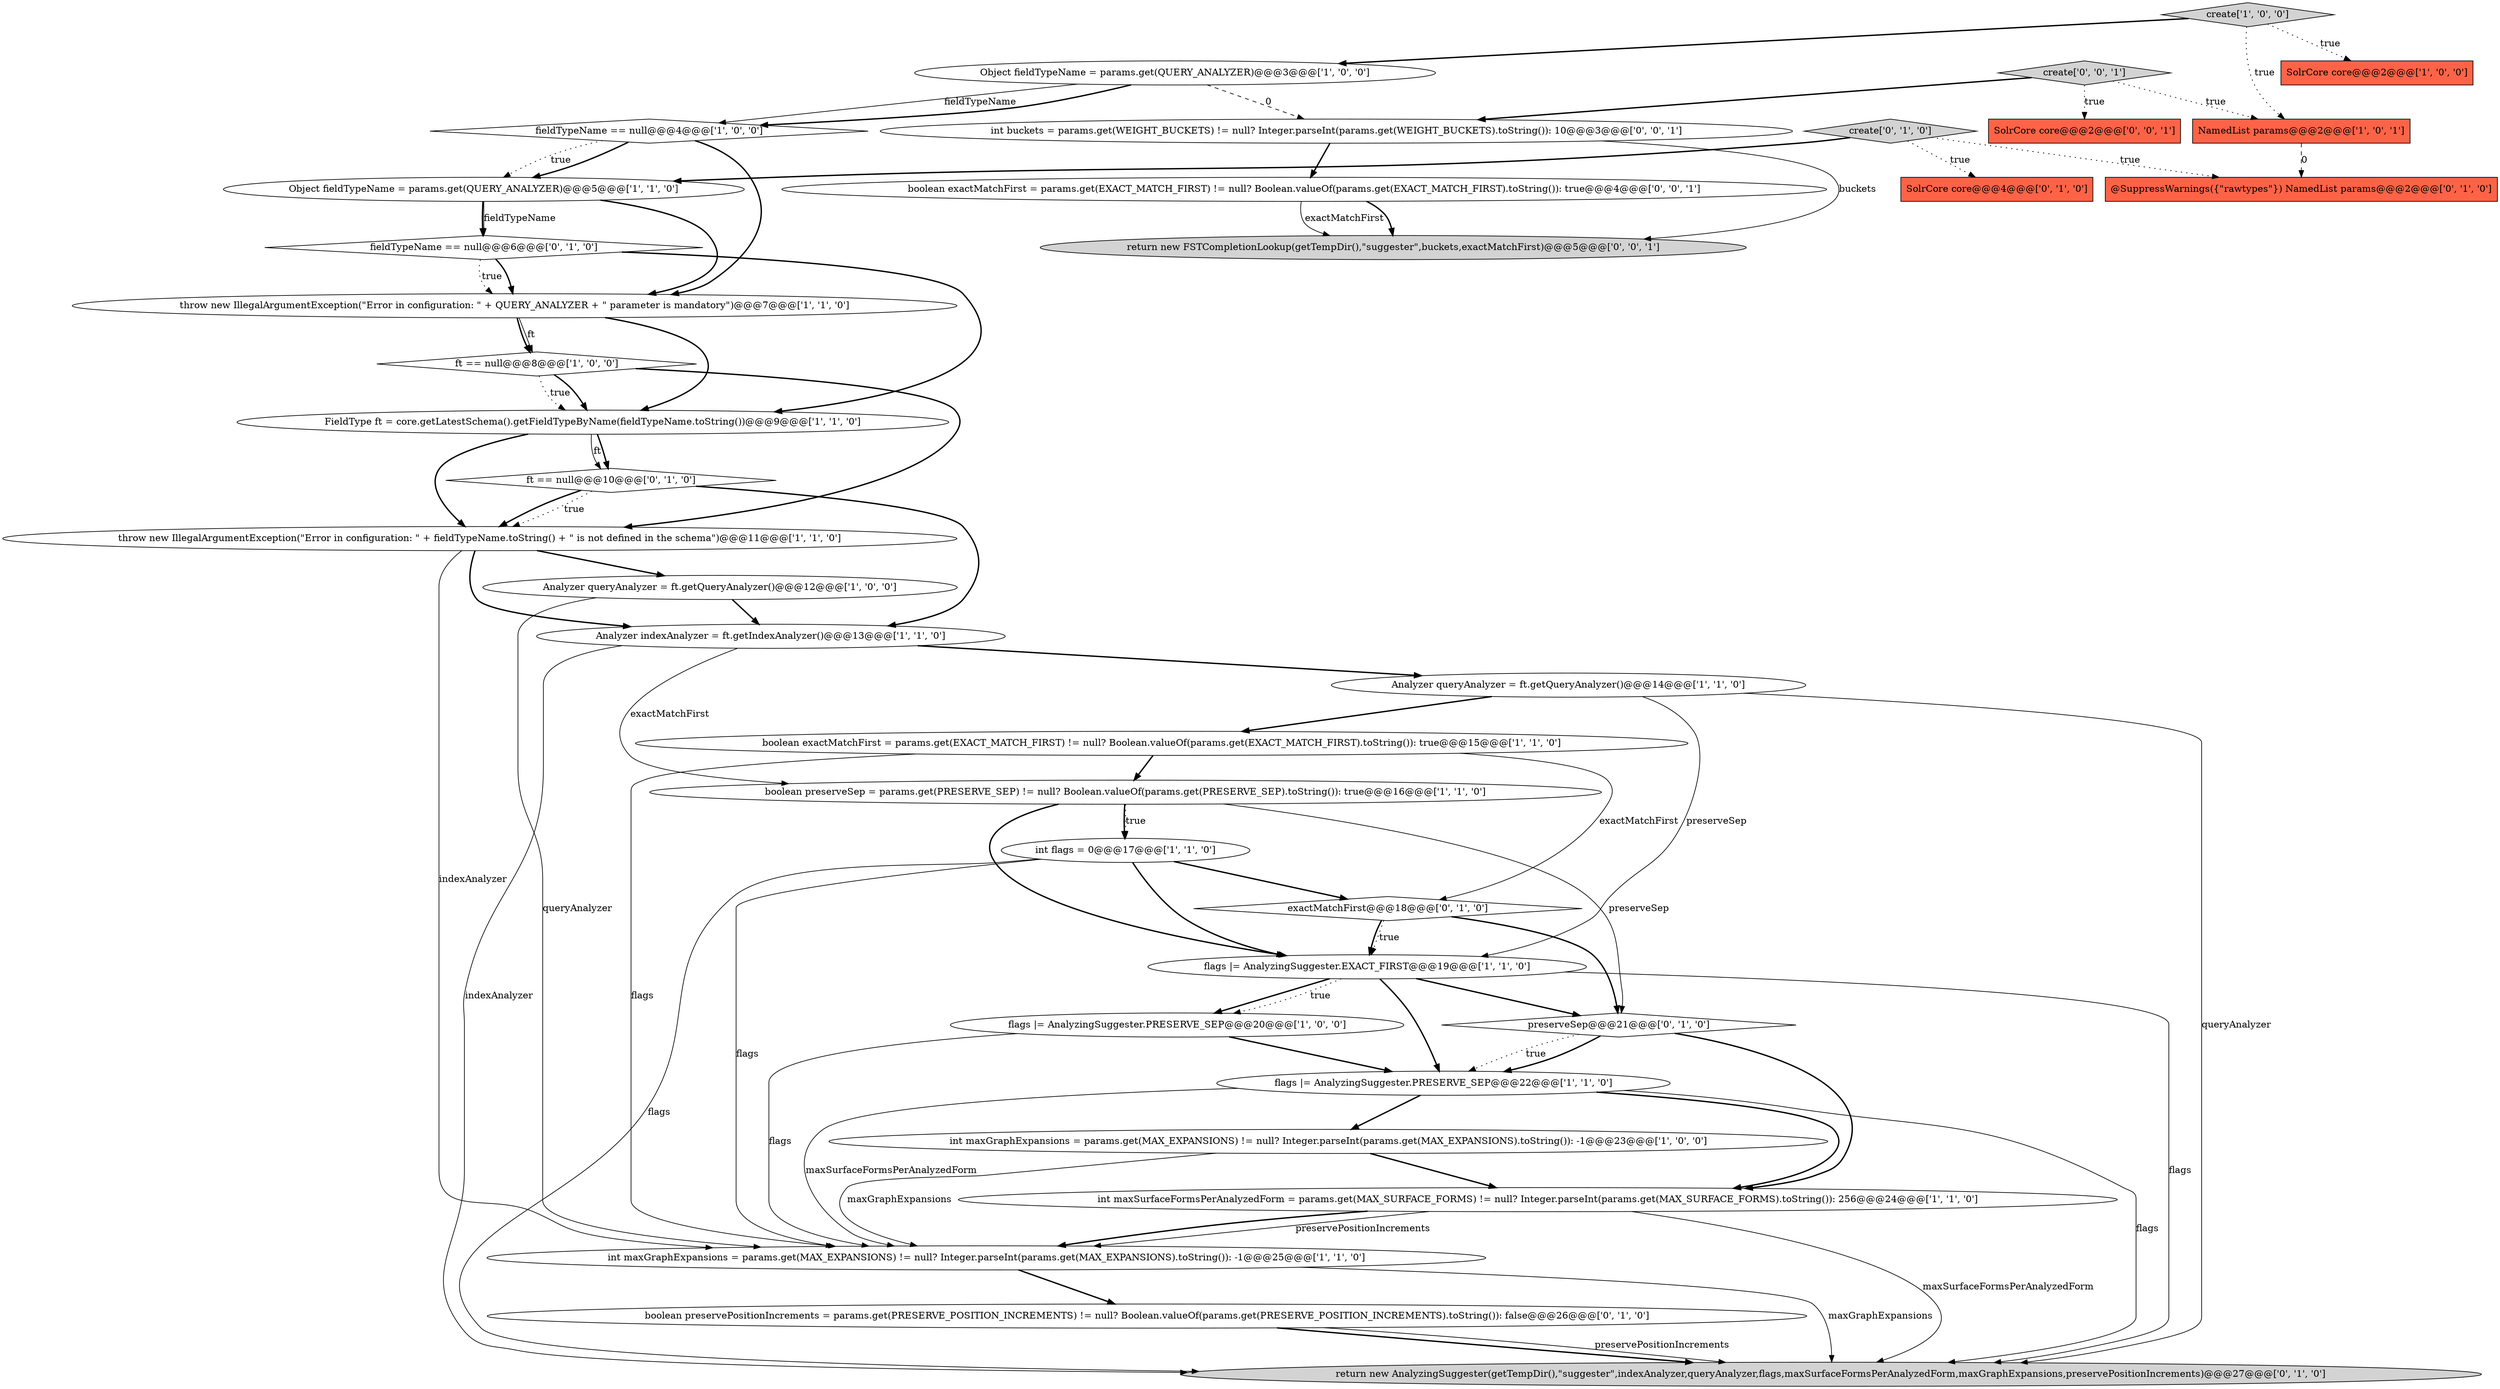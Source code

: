 digraph {
31 [style = filled, label = "create['0', '0', '1']", fillcolor = lightgray, shape = diamond image = "AAA0AAABBB3BBB"];
1 [style = filled, label = "throw new IllegalArgumentException(\"Error in configuration: \" + QUERY_ANALYZER + \" parameter is mandatory\")@@@7@@@['1', '1', '0']", fillcolor = white, shape = ellipse image = "AAA0AAABBB1BBB"];
24 [style = filled, label = "fieldTypeName == null@@@6@@@['0', '1', '0']", fillcolor = white, shape = diamond image = "AAA0AAABBB2BBB"];
20 [style = filled, label = "create['1', '0', '0']", fillcolor = lightgray, shape = diamond image = "AAA0AAABBB1BBB"];
14 [style = filled, label = "throw new IllegalArgumentException(\"Error in configuration: \" + fieldTypeName.toString() + \" is not defined in the schema\")@@@11@@@['1', '1', '0']", fillcolor = white, shape = ellipse image = "AAA0AAABBB1BBB"];
30 [style = filled, label = "preserveSep@@@21@@@['0', '1', '0']", fillcolor = white, shape = diamond image = "AAA0AAABBB2BBB"];
21 [style = filled, label = "int flags = 0@@@17@@@['1', '1', '0']", fillcolor = white, shape = ellipse image = "AAA0AAABBB1BBB"];
26 [style = filled, label = "exactMatchFirst@@@18@@@['0', '1', '0']", fillcolor = white, shape = diamond image = "AAA0AAABBB2BBB"];
27 [style = filled, label = "boolean preservePositionIncrements = params.get(PRESERVE_POSITION_INCREMENTS) != null? Boolean.valueOf(params.get(PRESERVE_POSITION_INCREMENTS).toString()): false@@@26@@@['0', '1', '0']", fillcolor = white, shape = ellipse image = "AAA0AAABBB2BBB"];
19 [style = filled, label = "fieldTypeName == null@@@4@@@['1', '0', '0']", fillcolor = white, shape = diamond image = "AAA0AAABBB1BBB"];
9 [style = filled, label = "Analyzer indexAnalyzer = ft.getIndexAnalyzer()@@@13@@@['1', '1', '0']", fillcolor = white, shape = ellipse image = "AAA0AAABBB1BBB"];
4 [style = filled, label = "Object fieldTypeName = params.get(QUERY_ANALYZER)@@@3@@@['1', '0', '0']", fillcolor = white, shape = ellipse image = "AAA0AAABBB1BBB"];
34 [style = filled, label = "int buckets = params.get(WEIGHT_BUCKETS) != null? Integer.parseInt(params.get(WEIGHT_BUCKETS).toString()): 10@@@3@@@['0', '0', '1']", fillcolor = white, shape = ellipse image = "AAA0AAABBB3BBB"];
23 [style = filled, label = "@SuppressWarnings({\"rawtypes\"}) NamedList params@@@2@@@['0', '1', '0']", fillcolor = tomato, shape = box image = "AAA1AAABBB2BBB"];
16 [style = filled, label = "NamedList params@@@2@@@['1', '0', '1']", fillcolor = tomato, shape = box image = "AAA0AAABBB1BBB"];
17 [style = filled, label = "boolean preserveSep = params.get(PRESERVE_SEP) != null? Boolean.valueOf(params.get(PRESERVE_SEP).toString()): true@@@16@@@['1', '1', '0']", fillcolor = white, shape = ellipse image = "AAA0AAABBB1BBB"];
12 [style = filled, label = "flags |= AnalyzingSuggester.EXACT_FIRST@@@19@@@['1', '1', '0']", fillcolor = white, shape = ellipse image = "AAA0AAABBB1BBB"];
25 [style = filled, label = "return new AnalyzingSuggester(getTempDir(),\"suggester\",indexAnalyzer,queryAnalyzer,flags,maxSurfaceFormsPerAnalyzedForm,maxGraphExpansions,preservePositionIncrements)@@@27@@@['0', '1', '0']", fillcolor = lightgray, shape = ellipse image = "AAA0AAABBB2BBB"];
3 [style = filled, label = "Object fieldTypeName = params.get(QUERY_ANALYZER)@@@5@@@['1', '1', '0']", fillcolor = white, shape = ellipse image = "AAA0AAABBB1BBB"];
13 [style = filled, label = "ft == null@@@8@@@['1', '0', '0']", fillcolor = white, shape = diamond image = "AAA0AAABBB1BBB"];
0 [style = filled, label = "int maxGraphExpansions = params.get(MAX_EXPANSIONS) != null? Integer.parseInt(params.get(MAX_EXPANSIONS).toString()): -1@@@23@@@['1', '0', '0']", fillcolor = white, shape = ellipse image = "AAA0AAABBB1BBB"];
28 [style = filled, label = "create['0', '1', '0']", fillcolor = lightgray, shape = diamond image = "AAA0AAABBB2BBB"];
29 [style = filled, label = "ft == null@@@10@@@['0', '1', '0']", fillcolor = white, shape = diamond image = "AAA0AAABBB2BBB"];
10 [style = filled, label = "flags |= AnalyzingSuggester.PRESERVE_SEP@@@22@@@['1', '1', '0']", fillcolor = white, shape = ellipse image = "AAA0AAABBB1BBB"];
8 [style = filled, label = "int maxSurfaceFormsPerAnalyzedForm = params.get(MAX_SURFACE_FORMS) != null? Integer.parseInt(params.get(MAX_SURFACE_FORMS).toString()): 256@@@24@@@['1', '1', '0']", fillcolor = white, shape = ellipse image = "AAA0AAABBB1BBB"];
32 [style = filled, label = "SolrCore core@@@2@@@['0', '0', '1']", fillcolor = tomato, shape = box image = "AAA0AAABBB3BBB"];
7 [style = filled, label = "flags |= AnalyzingSuggester.PRESERVE_SEP@@@20@@@['1', '0', '0']", fillcolor = white, shape = ellipse image = "AAA0AAABBB1BBB"];
33 [style = filled, label = "return new FSTCompletionLookup(getTempDir(),\"suggester\",buckets,exactMatchFirst)@@@5@@@['0', '0', '1']", fillcolor = lightgray, shape = ellipse image = "AAA0AAABBB3BBB"];
15 [style = filled, label = "SolrCore core@@@2@@@['1', '0', '0']", fillcolor = tomato, shape = box image = "AAA0AAABBB1BBB"];
18 [style = filled, label = "Analyzer queryAnalyzer = ft.getQueryAnalyzer()@@@14@@@['1', '1', '0']", fillcolor = white, shape = ellipse image = "AAA0AAABBB1BBB"];
11 [style = filled, label = "Analyzer queryAnalyzer = ft.getQueryAnalyzer()@@@12@@@['1', '0', '0']", fillcolor = white, shape = ellipse image = "AAA0AAABBB1BBB"];
6 [style = filled, label = "boolean exactMatchFirst = params.get(EXACT_MATCH_FIRST) != null? Boolean.valueOf(params.get(EXACT_MATCH_FIRST).toString()): true@@@15@@@['1', '1', '0']", fillcolor = white, shape = ellipse image = "AAA0AAABBB1BBB"];
22 [style = filled, label = "SolrCore core@@@4@@@['0', '1', '0']", fillcolor = tomato, shape = box image = "AAA1AAABBB2BBB"];
35 [style = filled, label = "boolean exactMatchFirst = params.get(EXACT_MATCH_FIRST) != null? Boolean.valueOf(params.get(EXACT_MATCH_FIRST).toString()): true@@@4@@@['0', '0', '1']", fillcolor = white, shape = ellipse image = "AAA0AAABBB3BBB"];
2 [style = filled, label = "FieldType ft = core.getLatestSchema().getFieldTypeByName(fieldTypeName.toString())@@@9@@@['1', '1', '0']", fillcolor = white, shape = ellipse image = "AAA0AAABBB1BBB"];
5 [style = filled, label = "int maxGraphExpansions = params.get(MAX_EXPANSIONS) != null? Integer.parseInt(params.get(MAX_EXPANSIONS).toString()): -1@@@25@@@['1', '1', '0']", fillcolor = white, shape = ellipse image = "AAA0AAABBB1BBB"];
3->24 [style = bold, label=""];
26->12 [style = dotted, label="true"];
18->25 [style = solid, label="queryAnalyzer"];
11->9 [style = bold, label=""];
1->13 [style = bold, label=""];
12->7 [style = bold, label=""];
19->1 [style = bold, label=""];
21->26 [style = bold, label=""];
26->12 [style = bold, label=""];
12->10 [style = bold, label=""];
10->8 [style = bold, label=""];
29->14 [style = dotted, label="true"];
2->14 [style = bold, label=""];
0->8 [style = bold, label=""];
29->14 [style = bold, label=""];
6->5 [style = solid, label="flags"];
14->9 [style = bold, label=""];
28->3 [style = bold, label=""];
30->8 [style = bold, label=""];
14->11 [style = bold, label=""];
19->3 [style = bold, label=""];
10->5 [style = solid, label="maxSurfaceFormsPerAnalyzedForm"];
13->14 [style = bold, label=""];
17->21 [style = bold, label=""];
27->25 [style = bold, label=""];
20->15 [style = dotted, label="true"];
4->19 [style = solid, label="fieldTypeName"];
2->29 [style = solid, label="ft"];
21->25 [style = solid, label="flags"];
8->25 [style = solid, label="maxSurfaceFormsPerAnalyzedForm"];
4->19 [style = bold, label=""];
0->5 [style = solid, label="maxGraphExpansions"];
10->25 [style = solid, label="flags"];
18->12 [style = solid, label="preserveSep"];
34->33 [style = solid, label="buckets"];
8->5 [style = solid, label="preservePositionIncrements"];
19->3 [style = dotted, label="true"];
10->0 [style = bold, label=""];
4->34 [style = dashed, label="0"];
17->30 [style = solid, label="preserveSep"];
30->10 [style = bold, label=""];
28->23 [style = dotted, label="true"];
3->24 [style = solid, label="fieldTypeName"];
34->35 [style = bold, label=""];
12->7 [style = dotted, label="true"];
17->21 [style = dotted, label="true"];
6->17 [style = bold, label=""];
3->1 [style = bold, label=""];
30->10 [style = dotted, label="true"];
35->33 [style = solid, label="exactMatchFirst"];
31->34 [style = bold, label=""];
7->5 [style = solid, label="flags"];
21->12 [style = bold, label=""];
13->2 [style = dotted, label="true"];
17->12 [style = bold, label=""];
9->18 [style = bold, label=""];
18->6 [style = bold, label=""];
12->25 [style = solid, label="flags"];
6->26 [style = solid, label="exactMatchFirst"];
27->25 [style = solid, label="preservePositionIncrements"];
28->22 [style = dotted, label="true"];
1->2 [style = bold, label=""];
11->5 [style = solid, label="queryAnalyzer"];
9->17 [style = solid, label="exactMatchFirst"];
24->1 [style = bold, label=""];
21->5 [style = solid, label="flags"];
13->2 [style = bold, label=""];
24->1 [style = dotted, label="true"];
24->2 [style = bold, label=""];
7->10 [style = bold, label=""];
29->9 [style = bold, label=""];
35->33 [style = bold, label=""];
12->30 [style = bold, label=""];
16->23 [style = dashed, label="0"];
1->13 [style = solid, label="ft"];
14->5 [style = solid, label="indexAnalyzer"];
31->16 [style = dotted, label="true"];
20->4 [style = bold, label=""];
31->32 [style = dotted, label="true"];
26->30 [style = bold, label=""];
8->5 [style = bold, label=""];
5->27 [style = bold, label=""];
9->25 [style = solid, label="indexAnalyzer"];
2->29 [style = bold, label=""];
5->25 [style = solid, label="maxGraphExpansions"];
20->16 [style = dotted, label="true"];
}
